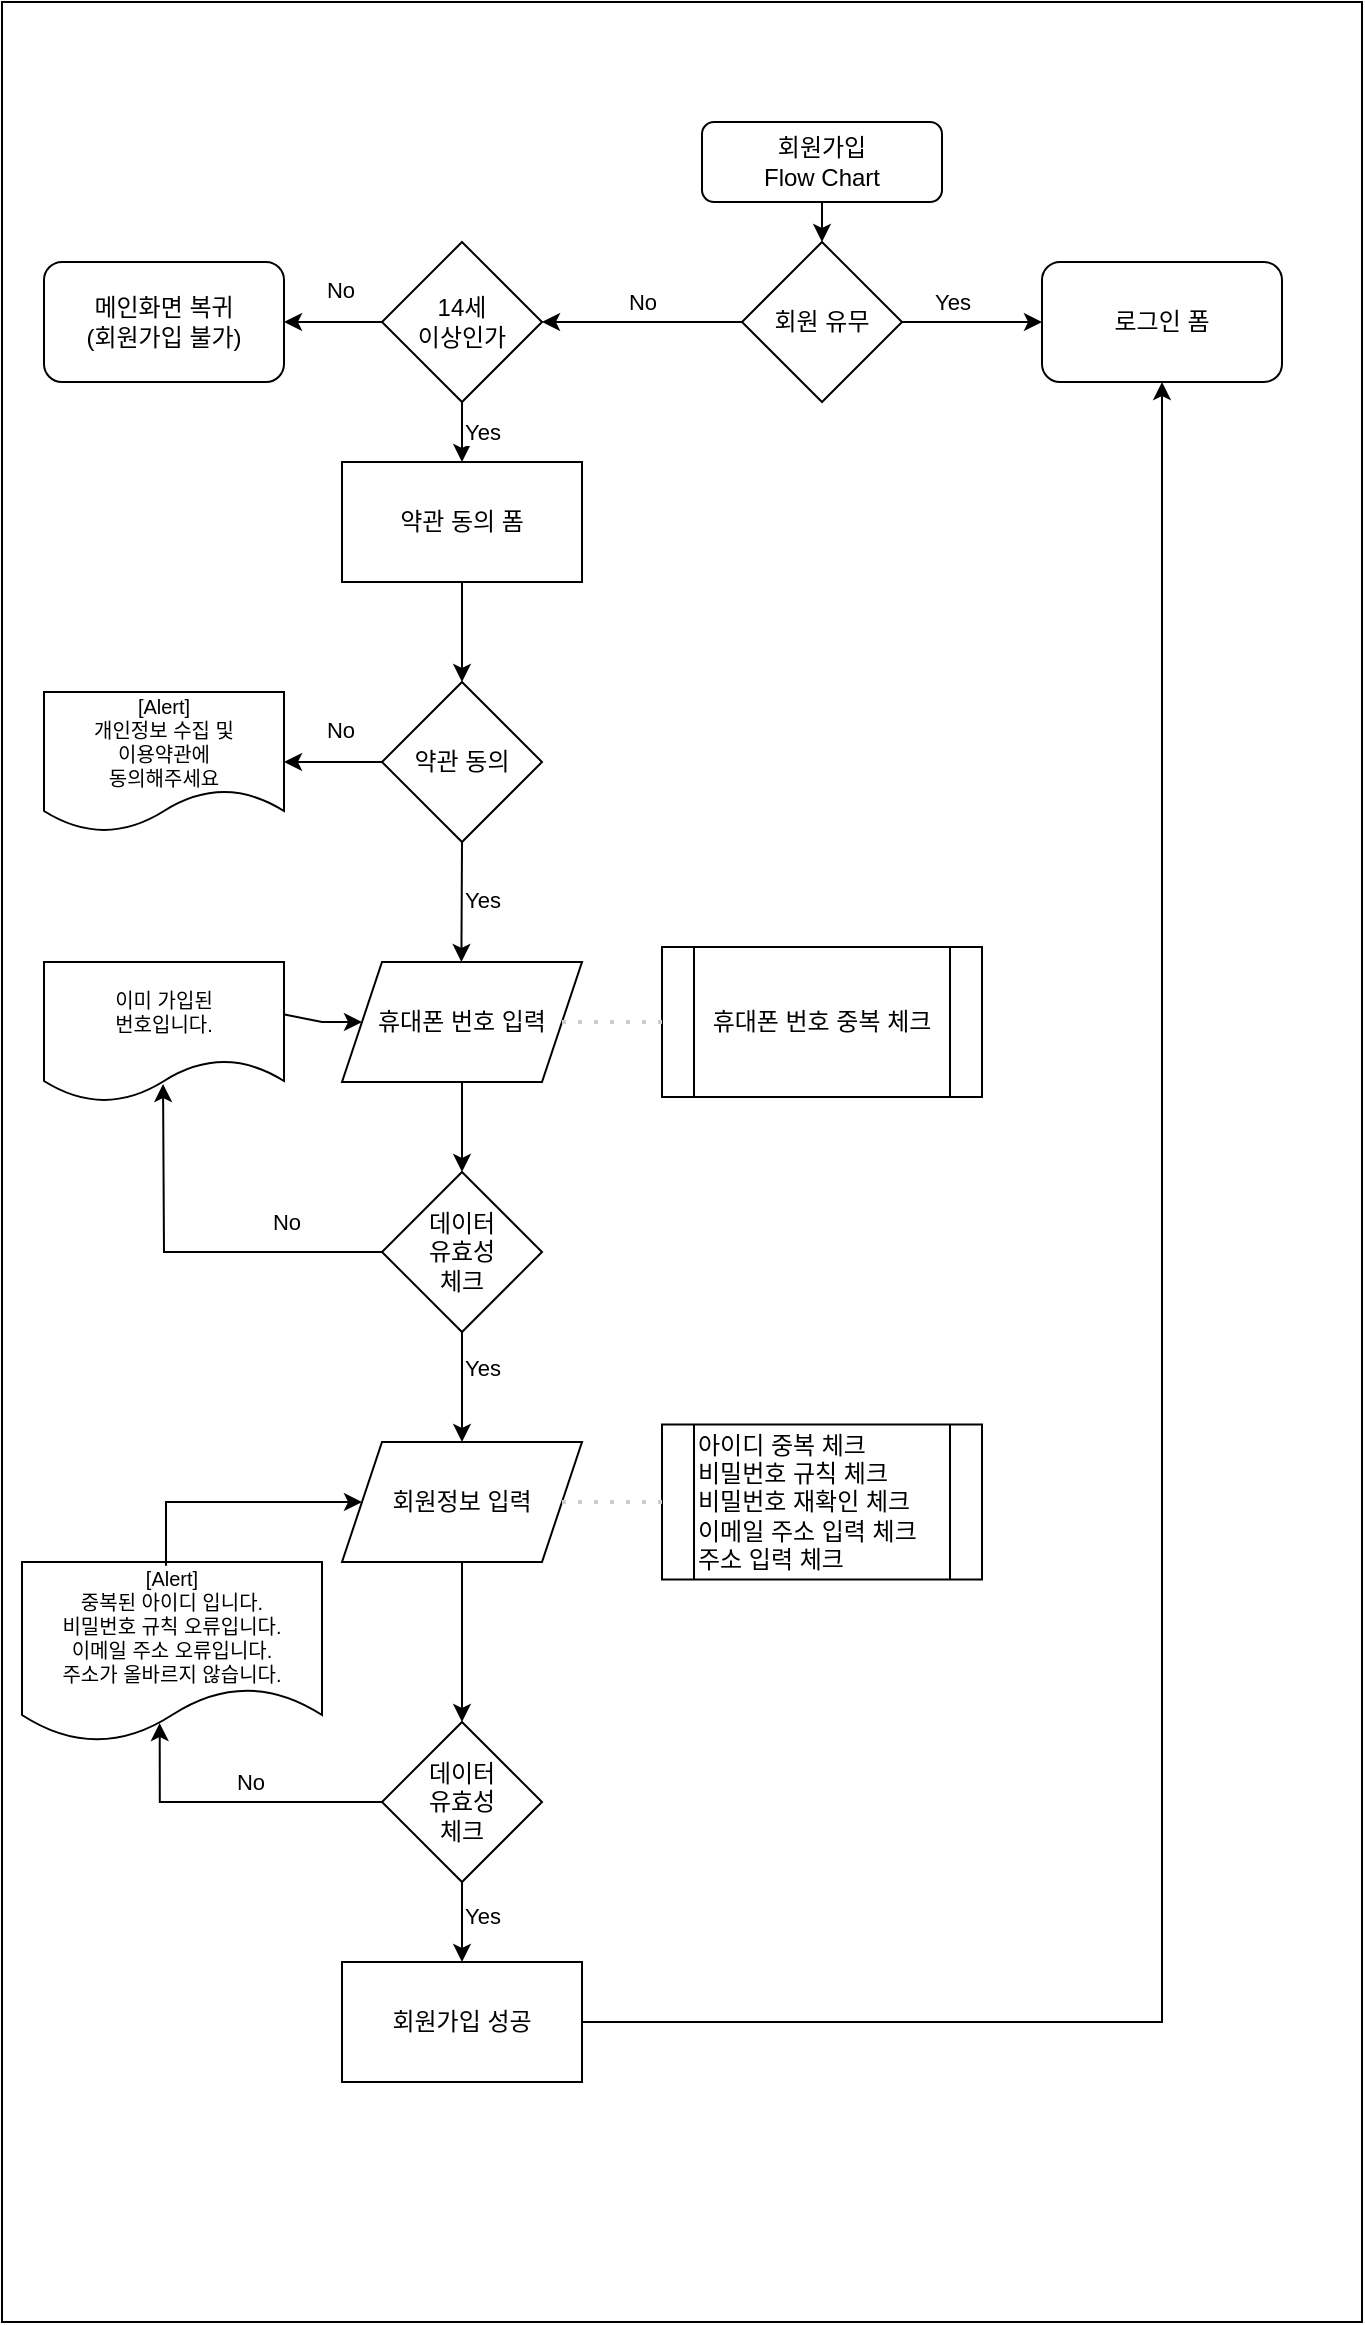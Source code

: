 <mxfile version="26.0.15">
  <diagram id="C5RBs43oDa-KdzZeNtuy" name="Page-1">
    <mxGraphModel dx="1509" dy="821" grid="1" gridSize="10" guides="1" tooltips="1" connect="1" arrows="1" fold="1" page="1" pageScale="1" pageWidth="827" pageHeight="1169" math="0" shadow="0">
      <root>
        <mxCell id="WIyWlLk6GJQsqaUBKTNV-0" />
        <mxCell id="WIyWlLk6GJQsqaUBKTNV-1" parent="WIyWlLk6GJQsqaUBKTNV-0" />
        <mxCell id="2FSEbki4BBBP_vHFe1WS-68" value="" style="rounded=0;whiteSpace=wrap;html=1;labelBackgroundColor=#000000;fillColor=#FFFFFF;" vertex="1" parent="WIyWlLk6GJQsqaUBKTNV-1">
          <mxGeometry width="680" height="1160" as="geometry" />
        </mxCell>
        <mxCell id="WIyWlLk6GJQsqaUBKTNV-3" value="회원가입&lt;div&gt;Flow Chart&lt;/div&gt;" style="rounded=1;whiteSpace=wrap;html=1;fontSize=12;glass=0;strokeWidth=1;shadow=0;" parent="WIyWlLk6GJQsqaUBKTNV-1" vertex="1">
          <mxGeometry x="350" y="60" width="120" height="40" as="geometry" />
        </mxCell>
        <mxCell id="2FSEbki4BBBP_vHFe1WS-1" value="14세&lt;div&gt;이상&lt;span style=&quot;background-color: transparent; color: light-dark(rgb(0, 0, 0), rgb(255, 255, 255));&quot;&gt;인가&lt;/span&gt;&lt;/div&gt;" style="rhombus;whiteSpace=wrap;html=1;" vertex="1" parent="WIyWlLk6GJQsqaUBKTNV-1">
          <mxGeometry x="190" y="120" width="80" height="80" as="geometry" />
        </mxCell>
        <mxCell id="2FSEbki4BBBP_vHFe1WS-2" value="" style="endArrow=classic;html=1;rounded=0;exitX=0;exitY=0.5;exitDx=0;exitDy=0;entryX=1;entryY=0.5;entryDx=0;entryDy=0;" edge="1" parent="WIyWlLk6GJQsqaUBKTNV-1" source="2FSEbki4BBBP_vHFe1WS-1" target="2FSEbki4BBBP_vHFe1WS-3">
          <mxGeometry width="50" height="50" relative="1" as="geometry">
            <mxPoint x="370" y="360" as="sourcePoint" />
            <mxPoint x="190" y="100" as="targetPoint" />
          </mxGeometry>
        </mxCell>
        <mxCell id="2FSEbki4BBBP_vHFe1WS-4" value="No" style="edgeLabel;html=1;align=center;verticalAlign=middle;resizable=0;points=[];" vertex="1" connectable="0" parent="2FSEbki4BBBP_vHFe1WS-2">
          <mxGeometry x="-0.147" y="-3" relative="1" as="geometry">
            <mxPoint y="-13" as="offset" />
          </mxGeometry>
        </mxCell>
        <mxCell id="2FSEbki4BBBP_vHFe1WS-3" value="&lt;div&gt;메인화면 복귀&lt;/div&gt;&lt;div&gt;(회원가입 불가)&lt;/div&gt;" style="rounded=1;whiteSpace=wrap;html=1;" vertex="1" parent="WIyWlLk6GJQsqaUBKTNV-1">
          <mxGeometry x="21.0" y="130" width="120" height="60" as="geometry" />
        </mxCell>
        <mxCell id="2FSEbki4BBBP_vHFe1WS-8" value="회원정보 입력" style="shape=parallelogram;perimeter=parallelogramPerimeter;whiteSpace=wrap;html=1;fixedSize=1;" vertex="1" parent="WIyWlLk6GJQsqaUBKTNV-1">
          <mxGeometry x="170" y="720" width="120" height="60" as="geometry" />
        </mxCell>
        <mxCell id="2FSEbki4BBBP_vHFe1WS-12" value="데이터&lt;div&gt;유효성&lt;/div&gt;&lt;div&gt;체크&lt;/div&gt;" style="rhombus;whiteSpace=wrap;html=1;" vertex="1" parent="WIyWlLk6GJQsqaUBKTNV-1">
          <mxGeometry x="190" y="860" width="80" height="80" as="geometry" />
        </mxCell>
        <mxCell id="2FSEbki4BBBP_vHFe1WS-18" value="&lt;div&gt;회원 유무&lt;/div&gt;" style="rhombus;whiteSpace=wrap;html=1;" vertex="1" parent="WIyWlLk6GJQsqaUBKTNV-1">
          <mxGeometry x="370" y="120" width="80" height="80" as="geometry" />
        </mxCell>
        <mxCell id="2FSEbki4BBBP_vHFe1WS-19" value="" style="endArrow=classic;html=1;rounded=0;entryX=1;entryY=0.5;entryDx=0;entryDy=0;exitX=0;exitY=0.5;exitDx=0;exitDy=0;" edge="1" parent="WIyWlLk6GJQsqaUBKTNV-1" source="2FSEbki4BBBP_vHFe1WS-18" target="2FSEbki4BBBP_vHFe1WS-1">
          <mxGeometry width="50" height="50" relative="1" as="geometry">
            <mxPoint x="440" y="390" as="sourcePoint" />
            <mxPoint x="490" y="340" as="targetPoint" />
          </mxGeometry>
        </mxCell>
        <mxCell id="2FSEbki4BBBP_vHFe1WS-20" value="No" style="edgeLabel;html=1;align=center;verticalAlign=middle;resizable=0;points=[];" vertex="1" connectable="0" parent="2FSEbki4BBBP_vHFe1WS-19">
          <mxGeometry x="-0.481" y="-2" relative="1" as="geometry">
            <mxPoint x="-24" y="-8" as="offset" />
          </mxGeometry>
        </mxCell>
        <mxCell id="2FSEbki4BBBP_vHFe1WS-21" value="" style="endArrow=classic;html=1;rounded=0;exitX=1;exitY=0.5;exitDx=0;exitDy=0;" edge="1" parent="WIyWlLk6GJQsqaUBKTNV-1" source="2FSEbki4BBBP_vHFe1WS-18" target="2FSEbki4BBBP_vHFe1WS-22">
          <mxGeometry width="50" height="50" relative="1" as="geometry">
            <mxPoint x="360" y="170" as="sourcePoint" />
            <mxPoint x="490" y="150" as="targetPoint" />
          </mxGeometry>
        </mxCell>
        <mxCell id="2FSEbki4BBBP_vHFe1WS-23" value="Yes" style="edgeLabel;html=1;align=center;verticalAlign=middle;resizable=0;points=[];" vertex="1" connectable="0" parent="2FSEbki4BBBP_vHFe1WS-21">
          <mxGeometry x="-0.297" y="-1" relative="1" as="geometry">
            <mxPoint y="-11" as="offset" />
          </mxGeometry>
        </mxCell>
        <mxCell id="2FSEbki4BBBP_vHFe1WS-22" value="로그인 폼" style="rounded=1;whiteSpace=wrap;html=1;" vertex="1" parent="WIyWlLk6GJQsqaUBKTNV-1">
          <mxGeometry x="520" y="130" width="120" height="60" as="geometry" />
        </mxCell>
        <mxCell id="2FSEbki4BBBP_vHFe1WS-24" value="약관 동의" style="rhombus;whiteSpace=wrap;html=1;" vertex="1" parent="WIyWlLk6GJQsqaUBKTNV-1">
          <mxGeometry x="190" y="340" width="80" height="80" as="geometry" />
        </mxCell>
        <mxCell id="2FSEbki4BBBP_vHFe1WS-25" value="" style="endArrow=classic;html=1;rounded=0;exitX=0.5;exitY=1;exitDx=0;exitDy=0;entryX=0.5;entryY=0;entryDx=0;entryDy=0;" edge="1" parent="WIyWlLk6GJQsqaUBKTNV-1" source="2FSEbki4BBBP_vHFe1WS-1" target="2FSEbki4BBBP_vHFe1WS-45">
          <mxGeometry width="50" height="50" relative="1" as="geometry">
            <mxPoint x="170" y="400" as="sourcePoint" />
            <mxPoint x="230" y="230" as="targetPoint" />
          </mxGeometry>
        </mxCell>
        <mxCell id="2FSEbki4BBBP_vHFe1WS-26" value="Yes" style="edgeLabel;html=1;align=center;verticalAlign=middle;resizable=0;points=[];" vertex="1" connectable="0" parent="2FSEbki4BBBP_vHFe1WS-25">
          <mxGeometry x="-0.026" relative="1" as="geometry">
            <mxPoint x="10" as="offset" />
          </mxGeometry>
        </mxCell>
        <mxCell id="2FSEbki4BBBP_vHFe1WS-27" value="" style="endArrow=classic;html=1;rounded=0;exitX=0.5;exitY=1;exitDx=0;exitDy=0;entryX=0.5;entryY=0;entryDx=0;entryDy=0;" edge="1" parent="WIyWlLk6GJQsqaUBKTNV-1" source="2FSEbki4BBBP_vHFe1WS-24">
          <mxGeometry width="50" height="50" relative="1" as="geometry">
            <mxPoint x="229.7" y="420" as="sourcePoint" />
            <mxPoint x="229.7" y="480" as="targetPoint" />
          </mxGeometry>
        </mxCell>
        <mxCell id="2FSEbki4BBBP_vHFe1WS-28" value="Yes" style="edgeLabel;html=1;align=center;verticalAlign=middle;resizable=0;points=[];" vertex="1" connectable="0" parent="2FSEbki4BBBP_vHFe1WS-27">
          <mxGeometry x="-0.026" relative="1" as="geometry">
            <mxPoint x="10" as="offset" />
          </mxGeometry>
        </mxCell>
        <mxCell id="2FSEbki4BBBP_vHFe1WS-29" value="휴대폰 번호 입력" style="shape=parallelogram;perimeter=parallelogramPerimeter;whiteSpace=wrap;html=1;fixedSize=1;" vertex="1" parent="WIyWlLk6GJQsqaUBKTNV-1">
          <mxGeometry x="170" y="480" width="120" height="60" as="geometry" />
        </mxCell>
        <mxCell id="2FSEbki4BBBP_vHFe1WS-43" value="" style="edgeStyle=orthogonalEdgeStyle;rounded=0;orthogonalLoop=1;jettySize=auto;html=1;" edge="1" parent="WIyWlLk6GJQsqaUBKTNV-1" source="2FSEbki4BBBP_vHFe1WS-30" target="2FSEbki4BBBP_vHFe1WS-8">
          <mxGeometry relative="1" as="geometry" />
        </mxCell>
        <mxCell id="2FSEbki4BBBP_vHFe1WS-44" value="Yes" style="edgeLabel;html=1;align=center;verticalAlign=middle;resizable=0;points=[];" vertex="1" connectable="0" parent="2FSEbki4BBBP_vHFe1WS-43">
          <mxGeometry x="-0.345" y="1" relative="1" as="geometry">
            <mxPoint x="9" as="offset" />
          </mxGeometry>
        </mxCell>
        <mxCell id="2FSEbki4BBBP_vHFe1WS-30" value="데이터&lt;div&gt;유효성&lt;/div&gt;&lt;div&gt;&lt;div&gt;체크&lt;/div&gt;&lt;/div&gt;" style="rhombus;whiteSpace=wrap;html=1;" vertex="1" parent="WIyWlLk6GJQsqaUBKTNV-1">
          <mxGeometry x="190" y="585" width="80" height="80" as="geometry" />
        </mxCell>
        <mxCell id="2FSEbki4BBBP_vHFe1WS-33" value="" style="endArrow=classic;html=1;rounded=0;entryX=0.5;entryY=0;entryDx=0;entryDy=0;exitX=0.5;exitY=1;exitDx=0;exitDy=0;" edge="1" parent="WIyWlLk6GJQsqaUBKTNV-1" source="2FSEbki4BBBP_vHFe1WS-29" target="2FSEbki4BBBP_vHFe1WS-30">
          <mxGeometry width="50" height="50" relative="1" as="geometry">
            <mxPoint x="260" y="560" as="sourcePoint" />
            <mxPoint x="230" y="580" as="targetPoint" />
          </mxGeometry>
        </mxCell>
        <mxCell id="2FSEbki4BBBP_vHFe1WS-37" value="" style="endArrow=classic;html=1;rounded=0;exitX=0;exitY=0.5;exitDx=0;exitDy=0;entryX=0.496;entryY=0.872;entryDx=0;entryDy=0;entryPerimeter=0;" edge="1" parent="WIyWlLk6GJQsqaUBKTNV-1" source="2FSEbki4BBBP_vHFe1WS-30" target="2FSEbki4BBBP_vHFe1WS-62">
          <mxGeometry width="50" height="50" relative="1" as="geometry">
            <mxPoint x="150.3" y="540" as="sourcePoint" />
            <mxPoint x="81" y="570" as="targetPoint" />
            <Array as="points">
              <mxPoint x="81" y="625" />
            </Array>
          </mxGeometry>
        </mxCell>
        <mxCell id="2FSEbki4BBBP_vHFe1WS-38" value="No" style="edgeLabel;html=1;align=center;verticalAlign=middle;resizable=0;points=[];" vertex="1" connectable="0" parent="2FSEbki4BBBP_vHFe1WS-37">
          <mxGeometry x="-0.026" relative="1" as="geometry">
            <mxPoint x="46" y="-15" as="offset" />
          </mxGeometry>
        </mxCell>
        <mxCell id="2FSEbki4BBBP_vHFe1WS-39" value="" style="endArrow=classic;html=1;rounded=0;entryX=1;entryY=0.5;entryDx=0;entryDy=0;exitX=0;exitY=0.5;exitDx=0;exitDy=0;" edge="1" parent="WIyWlLk6GJQsqaUBKTNV-1" source="2FSEbki4BBBP_vHFe1WS-24" target="2FSEbki4BBBP_vHFe1WS-41">
          <mxGeometry width="50" height="50" relative="1" as="geometry">
            <mxPoint x="170" y="430" as="sourcePoint" />
            <mxPoint x="310" y="380" as="targetPoint" />
          </mxGeometry>
        </mxCell>
        <mxCell id="2FSEbki4BBBP_vHFe1WS-40" value="No" style="edgeLabel;html=1;align=center;verticalAlign=middle;resizable=0;points=[];" vertex="1" connectable="0" parent="2FSEbki4BBBP_vHFe1WS-39">
          <mxGeometry x="-0.147" y="-3" relative="1" as="geometry">
            <mxPoint y="-13" as="offset" />
          </mxGeometry>
        </mxCell>
        <mxCell id="2FSEbki4BBBP_vHFe1WS-41" value="&lt;div&gt;[Alert]&lt;/div&gt;&lt;font&gt;개인정보 수집 및&lt;/font&gt;&lt;div&gt;&lt;font&gt;이용약관에&lt;/font&gt;&lt;/div&gt;&lt;div&gt;&lt;font&gt;동의해주세요&lt;/font&gt;&lt;/div&gt;" style="shape=document;whiteSpace=wrap;html=1;boundedLbl=1;fontSize=10;" vertex="1" parent="WIyWlLk6GJQsqaUBKTNV-1">
          <mxGeometry x="21" y="345" width="120" height="70" as="geometry" />
        </mxCell>
        <mxCell id="2FSEbki4BBBP_vHFe1WS-45" value="약관 동의 폼" style="rounded=0;whiteSpace=wrap;html=1;" vertex="1" parent="WIyWlLk6GJQsqaUBKTNV-1">
          <mxGeometry x="170" y="230" width="120" height="60" as="geometry" />
        </mxCell>
        <mxCell id="2FSEbki4BBBP_vHFe1WS-46" value="" style="endArrow=classic;html=1;rounded=0;exitX=0.5;exitY=1;exitDx=0;exitDy=0;entryX=0.5;entryY=0;entryDx=0;entryDy=0;" edge="1" parent="WIyWlLk6GJQsqaUBKTNV-1" source="2FSEbki4BBBP_vHFe1WS-45" target="2FSEbki4BBBP_vHFe1WS-24">
          <mxGeometry width="50" height="50" relative="1" as="geometry">
            <mxPoint x="240" y="210" as="sourcePoint" />
            <mxPoint x="240" y="240" as="targetPoint" />
          </mxGeometry>
        </mxCell>
        <mxCell id="2FSEbki4BBBP_vHFe1WS-48" value="" style="edgeStyle=orthogonalEdgeStyle;rounded=0;orthogonalLoop=1;jettySize=auto;html=1;entryX=0.5;entryY=0;entryDx=0;entryDy=0;exitX=0.5;exitY=1;exitDx=0;exitDy=0;" edge="1" parent="WIyWlLk6GJQsqaUBKTNV-1" source="2FSEbki4BBBP_vHFe1WS-8" target="2FSEbki4BBBP_vHFe1WS-12">
          <mxGeometry relative="1" as="geometry">
            <mxPoint x="230" y="780" as="sourcePoint" />
            <mxPoint x="230" y="835" as="targetPoint" />
            <Array as="points" />
          </mxGeometry>
        </mxCell>
        <mxCell id="2FSEbki4BBBP_vHFe1WS-50" value="" style="edgeStyle=orthogonalEdgeStyle;rounded=0;orthogonalLoop=1;jettySize=auto;html=1;exitX=0;exitY=0.5;exitDx=0;exitDy=0;entryX=0.459;entryY=0.895;entryDx=0;entryDy=0;entryPerimeter=0;" edge="1" parent="WIyWlLk6GJQsqaUBKTNV-1" source="2FSEbki4BBBP_vHFe1WS-12" target="2FSEbki4BBBP_vHFe1WS-60">
          <mxGeometry relative="1" as="geometry">
            <mxPoint x="140" y="870" as="sourcePoint" />
            <mxPoint x="80" y="920" as="targetPoint" />
            <Array as="points">
              <mxPoint x="79" y="900" />
            </Array>
          </mxGeometry>
        </mxCell>
        <mxCell id="2FSEbki4BBBP_vHFe1WS-51" value="No" style="edgeLabel;html=1;align=center;verticalAlign=middle;resizable=0;points=[];" vertex="1" connectable="0" parent="2FSEbki4BBBP_vHFe1WS-50">
          <mxGeometry x="-0.345" y="1" relative="1" as="geometry">
            <mxPoint x="-17" y="-11" as="offset" />
          </mxGeometry>
        </mxCell>
        <mxCell id="2FSEbki4BBBP_vHFe1WS-53" value="" style="endArrow=classic;html=1;rounded=0;exitX=0.5;exitY=1;exitDx=0;exitDy=0;entryX=0.5;entryY=0;entryDx=0;entryDy=0;" edge="1" parent="WIyWlLk6GJQsqaUBKTNV-1" source="2FSEbki4BBBP_vHFe1WS-12" target="2FSEbki4BBBP_vHFe1WS-66">
          <mxGeometry width="50" height="50" relative="1" as="geometry">
            <mxPoint x="380" y="1090" as="sourcePoint" />
            <mxPoint x="230" y="980" as="targetPoint" />
          </mxGeometry>
        </mxCell>
        <mxCell id="2FSEbki4BBBP_vHFe1WS-54" value="Yes" style="edgeLabel;html=1;align=center;verticalAlign=middle;resizable=0;points=[];" vertex="1" connectable="0" parent="2FSEbki4BBBP_vHFe1WS-53">
          <mxGeometry x="-0.175" relative="1" as="geometry">
            <mxPoint x="10" as="offset" />
          </mxGeometry>
        </mxCell>
        <mxCell id="2FSEbki4BBBP_vHFe1WS-56" value="&lt;div&gt;휴대폰 번호 중복 체크&lt;/div&gt;" style="shape=process;whiteSpace=wrap;html=1;backgroundOutline=1;" vertex="1" parent="WIyWlLk6GJQsqaUBKTNV-1">
          <mxGeometry x="330" y="472.5" width="160" height="75" as="geometry" />
        </mxCell>
        <mxCell id="2FSEbki4BBBP_vHFe1WS-57" value="" style="endArrow=none;dashed=1;html=1;dashPattern=1 3;strokeWidth=2;rounded=0;entryX=0;entryY=0.5;entryDx=0;entryDy=0;strokeColor=#CCCCCC;exitX=1;exitY=0.5;exitDx=0;exitDy=0;" edge="1" parent="WIyWlLk6GJQsqaUBKTNV-1" target="2FSEbki4BBBP_vHFe1WS-56" source="2FSEbki4BBBP_vHFe1WS-29">
          <mxGeometry width="50" height="50" relative="1" as="geometry">
            <mxPoint x="290" y="625" as="sourcePoint" />
            <mxPoint x="330" y="525" as="targetPoint" />
          </mxGeometry>
        </mxCell>
        <mxCell id="2FSEbki4BBBP_vHFe1WS-58" value="&lt;div&gt;아이디 중복 체크&lt;/div&gt;&lt;div&gt;&lt;div&gt;비밀번호 규칙&lt;span style=&quot;background-color: transparent; color: light-dark(rgb(0, 0, 0), rgb(255, 255, 255));&quot;&gt;&amp;nbsp;&lt;/span&gt;&lt;span style=&quot;background-color: transparent; color: light-dark(rgb(0, 0, 0), rgb(255, 255, 255));&quot;&gt;체크&lt;/span&gt;&lt;/div&gt;&lt;div&gt;&lt;span style=&quot;background-color: transparent; color: light-dark(rgb(0, 0, 0), rgb(255, 255, 255));&quot;&gt;비밀번호 재확인 체크&lt;/span&gt;&lt;/div&gt;&lt;div&gt;이메일 주소 입력&lt;span style=&quot;background-color: transparent; color: light-dark(rgb(0, 0, 0), rgb(255, 255, 255));&quot;&gt;&amp;nbsp;&lt;/span&gt;&lt;span style=&quot;background-color: transparent; color: light-dark(rgb(0, 0, 0), rgb(255, 255, 255));&quot;&gt;체크&lt;/span&gt;&lt;/div&gt;&lt;div&gt;주소 입력&lt;span style=&quot;background-color: transparent; color: light-dark(rgb(0, 0, 0), rgb(255, 255, 255));&quot;&gt;&amp;nbsp;&lt;/span&gt;&lt;span style=&quot;background-color: transparent; color: light-dark(rgb(0, 0, 0), rgb(255, 255, 255));&quot;&gt;체크&lt;/span&gt;&lt;/div&gt;&lt;/div&gt;" style="shape=process;whiteSpace=wrap;html=1;backgroundOutline=1;align=left;" vertex="1" parent="WIyWlLk6GJQsqaUBKTNV-1">
          <mxGeometry x="330" y="711.25" width="160" height="77.5" as="geometry" />
        </mxCell>
        <mxCell id="2FSEbki4BBBP_vHFe1WS-59" value="" style="endArrow=none;dashed=1;html=1;dashPattern=1 3;strokeWidth=2;rounded=0;entryX=0;entryY=0.5;entryDx=0;entryDy=0;strokeColor=#CCCCCC;" edge="1" parent="WIyWlLk6GJQsqaUBKTNV-1" target="2FSEbki4BBBP_vHFe1WS-58">
          <mxGeometry width="50" height="50" relative="1" as="geometry">
            <mxPoint x="280" y="750" as="sourcePoint" />
            <mxPoint x="320" y="780" as="targetPoint" />
          </mxGeometry>
        </mxCell>
        <mxCell id="2FSEbki4BBBP_vHFe1WS-60" value="&lt;div&gt;[Alert]&lt;/div&gt;중복된 아이디 입니다.&lt;div&gt;비밀번호 규칙 오류입니다.&lt;/div&gt;&lt;div&gt;이메일 주소 오류입니다.&lt;/div&gt;&lt;div&gt;주소가 올바르지 않습니다.&lt;/div&gt;" style="shape=document;whiteSpace=wrap;html=1;boundedLbl=1;align=center;fontSize=10;" vertex="1" parent="WIyWlLk6GJQsqaUBKTNV-1">
          <mxGeometry x="10" y="780" width="150" height="90" as="geometry" />
        </mxCell>
        <mxCell id="2FSEbki4BBBP_vHFe1WS-61" value="" style="endArrow=classic;html=1;rounded=0;entryX=0;entryY=0.5;entryDx=0;entryDy=0;exitX=0.48;exitY=0.021;exitDx=0;exitDy=0;exitPerimeter=0;" edge="1" parent="WIyWlLk6GJQsqaUBKTNV-1" source="2FSEbki4BBBP_vHFe1WS-60" target="2FSEbki4BBBP_vHFe1WS-8">
          <mxGeometry width="50" height="50" relative="1" as="geometry">
            <mxPoint x="80" y="760" as="sourcePoint" />
            <mxPoint x="230" y="670" as="targetPoint" />
            <Array as="points">
              <mxPoint x="82" y="750" />
            </Array>
          </mxGeometry>
        </mxCell>
        <mxCell id="2FSEbki4BBBP_vHFe1WS-62" value="이미 가입된&lt;div&gt;번호입니다.&lt;/div&gt;" style="shape=document;whiteSpace=wrap;html=1;boundedLbl=1;fontSize=10;" vertex="1" parent="WIyWlLk6GJQsqaUBKTNV-1">
          <mxGeometry x="21" y="480" width="120" height="70" as="geometry" />
        </mxCell>
        <mxCell id="2FSEbki4BBBP_vHFe1WS-63" value="" style="endArrow=classic;html=1;rounded=0;entryX=0;entryY=0.5;entryDx=0;entryDy=0;exitX=1.002;exitY=0.375;exitDx=0;exitDy=0;exitPerimeter=0;" edge="1" parent="WIyWlLk6GJQsqaUBKTNV-1" source="2FSEbki4BBBP_vHFe1WS-62" target="2FSEbki4BBBP_vHFe1WS-29">
          <mxGeometry width="50" height="50" relative="1" as="geometry">
            <mxPoint x="160" y="440" as="sourcePoint" />
            <mxPoint x="230" y="420" as="targetPoint" />
            <Array as="points">
              <mxPoint x="160" y="510" />
            </Array>
          </mxGeometry>
        </mxCell>
        <mxCell id="2FSEbki4BBBP_vHFe1WS-64" value="" style="endArrow=classic;html=1;rounded=0;exitX=0.5;exitY=1;exitDx=0;exitDy=0;entryX=0.5;entryY=0;entryDx=0;entryDy=0;" edge="1" parent="WIyWlLk6GJQsqaUBKTNV-1" source="WIyWlLk6GJQsqaUBKTNV-3" target="2FSEbki4BBBP_vHFe1WS-18">
          <mxGeometry width="50" height="50" relative="1" as="geometry">
            <mxPoint x="180" y="470" as="sourcePoint" />
            <mxPoint x="230" y="420" as="targetPoint" />
          </mxGeometry>
        </mxCell>
        <mxCell id="2FSEbki4BBBP_vHFe1WS-65" value="" style="endArrow=classic;html=1;rounded=0;exitX=1;exitY=0.5;exitDx=0;exitDy=0;exitPerimeter=0;entryX=0.5;entryY=1;entryDx=0;entryDy=0;" edge="1" parent="WIyWlLk6GJQsqaUBKTNV-1" source="2FSEbki4BBBP_vHFe1WS-66" target="2FSEbki4BBBP_vHFe1WS-22">
          <mxGeometry width="50" height="50" relative="1" as="geometry">
            <mxPoint x="300" y="1010" as="sourcePoint" />
            <mxPoint x="670" y="1010" as="targetPoint" />
            <Array as="points">
              <mxPoint x="580" y="1010" />
            </Array>
          </mxGeometry>
        </mxCell>
        <mxCell id="2FSEbki4BBBP_vHFe1WS-66" value="회원가입 성공" style="rounded=0;whiteSpace=wrap;html=1;" vertex="1" parent="WIyWlLk6GJQsqaUBKTNV-1">
          <mxGeometry x="170" y="980" width="120" height="60" as="geometry" />
        </mxCell>
      </root>
    </mxGraphModel>
  </diagram>
</mxfile>
